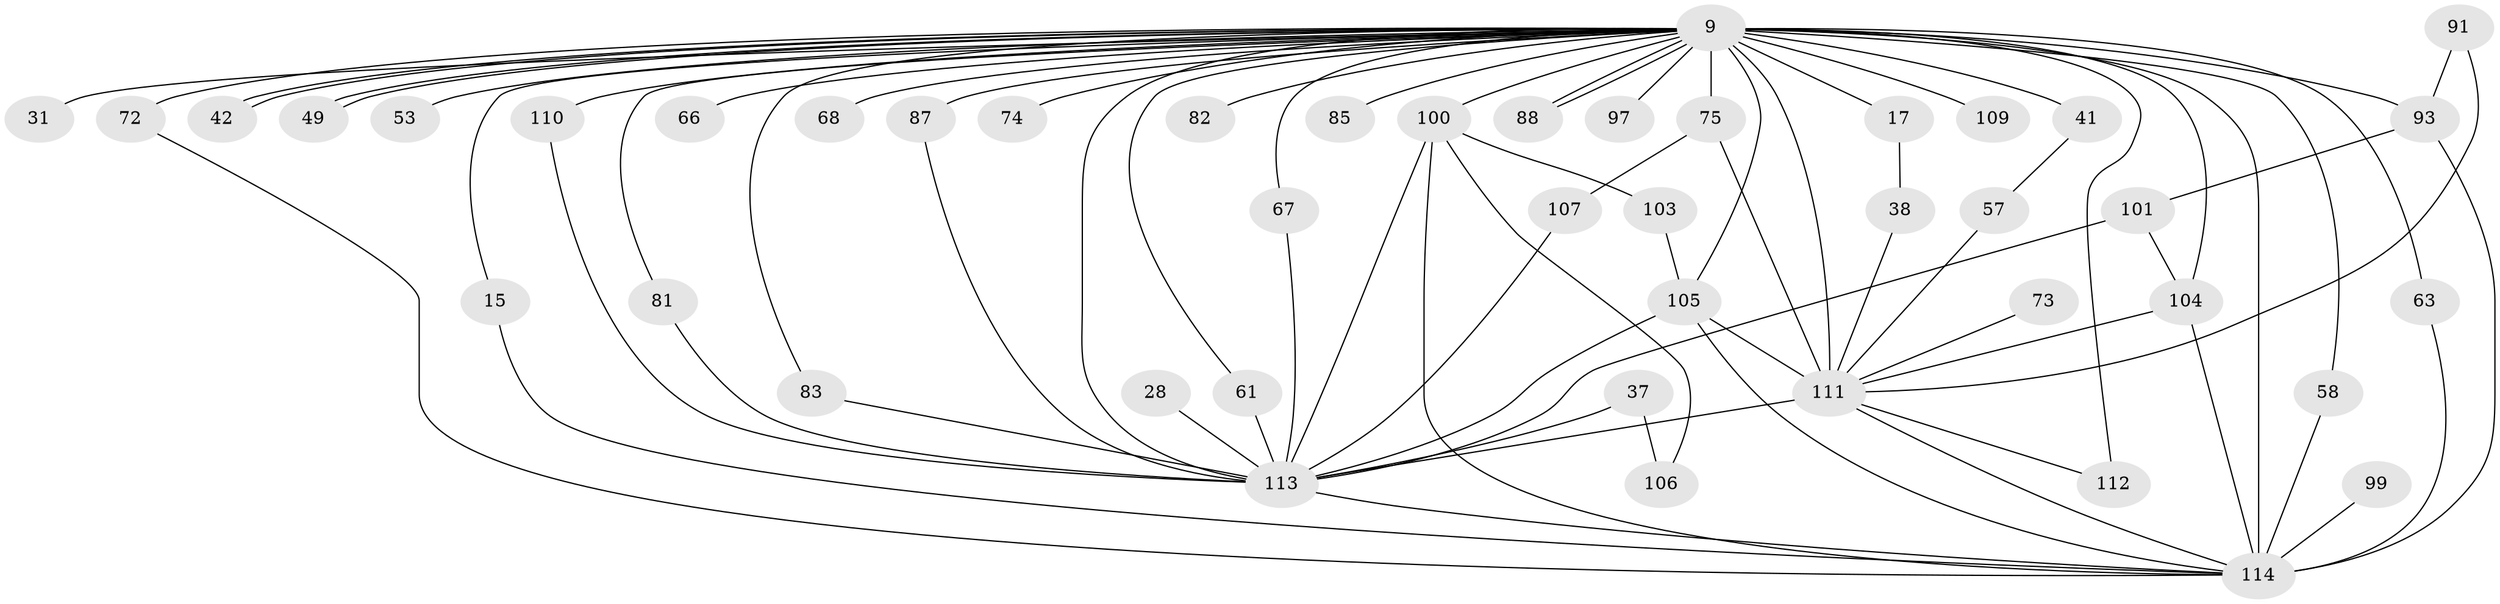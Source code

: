 // original degree distribution, {26: 0.008771929824561403, 16: 0.008771929824561403, 19: 0.008771929824561403, 18: 0.008771929824561403, 22: 0.008771929824561403, 20: 0.008771929824561403, 33: 0.008771929824561403, 17: 0.008771929824561403, 42: 0.008771929824561403, 12: 0.008771929824561403, 7: 0.008771929824561403, 3: 0.24561403508771928, 4: 0.10526315789473684, 6: 0.008771929824561403, 2: 0.5087719298245614, 5: 0.03508771929824561}
// Generated by graph-tools (version 1.1) at 2025/47/03/04/25 21:47:34]
// undirected, 45 vertices, 78 edges
graph export_dot {
graph [start="1"]
  node [color=gray90,style=filled];
  9 [super="+7+5"];
  15;
  17;
  28;
  31;
  37 [super="+24"];
  38;
  41 [super="+16"];
  42;
  49;
  53;
  57;
  58;
  61;
  63;
  66;
  67;
  68;
  72 [super="+46"];
  73;
  74;
  75 [super="+48+39"];
  81;
  82;
  83;
  85 [super="+71+36"];
  87 [super="+47"];
  88;
  91;
  93 [super="+86+52"];
  97;
  99;
  100 [super="+19+18+69"];
  101 [super="+55+51"];
  103;
  104 [super="+96+84+95"];
  105 [super="+70"];
  106;
  107;
  109 [super="+79+98"];
  110 [super="+62"];
  111 [super="+89"];
  112 [super="+76+12"];
  113 [super="+44+13+78+102"];
  114 [super="+59+108+34+54+10"];
  9 -- 17 [weight=2];
  9 -- 42;
  9 -- 42;
  9 -- 49;
  9 -- 49;
  9 -- 66 [weight=2];
  9 -- 68 [weight=2];
  9 -- 82 [weight=2];
  9 -- 88;
  9 -- 88;
  9 -- 93 [weight=4];
  9 -- 97 [weight=2];
  9 -- 100 [weight=3];
  9 -- 112 [weight=3];
  9 -- 67;
  9 -- 72 [weight=2];
  9 -- 74;
  9 -- 75 [weight=4];
  9 -- 31 [weight=2];
  9 -- 41 [weight=3];
  9 -- 110 [weight=2];
  9 -- 111 [weight=11];
  9 -- 53 [weight=2];
  9 -- 15;
  9 -- 81;
  9 -- 83;
  9 -- 87 [weight=2];
  9 -- 58;
  9 -- 61;
  9 -- 63;
  9 -- 113 [weight=14];
  9 -- 114 [weight=13];
  9 -- 85 [weight=3];
  9 -- 109 [weight=2];
  9 -- 104 [weight=7];
  9 -- 105 [weight=3];
  15 -- 114;
  17 -- 38;
  28 -- 113 [weight=2];
  37 -- 106;
  37 -- 113 [weight=3];
  38 -- 111;
  41 -- 57;
  57 -- 111;
  58 -- 114;
  61 -- 113;
  63 -- 114;
  67 -- 113;
  72 -- 114;
  73 -- 111;
  75 -- 107;
  75 -- 111;
  81 -- 113;
  83 -- 113;
  87 -- 113;
  91 -- 93;
  91 -- 111;
  93 -- 101 [weight=2];
  93 -- 114 [weight=3];
  99 -- 114 [weight=2];
  100 -- 114;
  100 -- 106;
  100 -- 103;
  100 -- 113;
  101 -- 113 [weight=2];
  101 -- 104 [weight=2];
  103 -- 105;
  104 -- 111 [weight=3];
  104 -- 114;
  105 -- 111;
  105 -- 114;
  105 -- 113;
  107 -- 113;
  110 -- 113;
  111 -- 113 [weight=6];
  111 -- 112;
  111 -- 114 [weight=6];
  113 -- 114 [weight=6];
}
